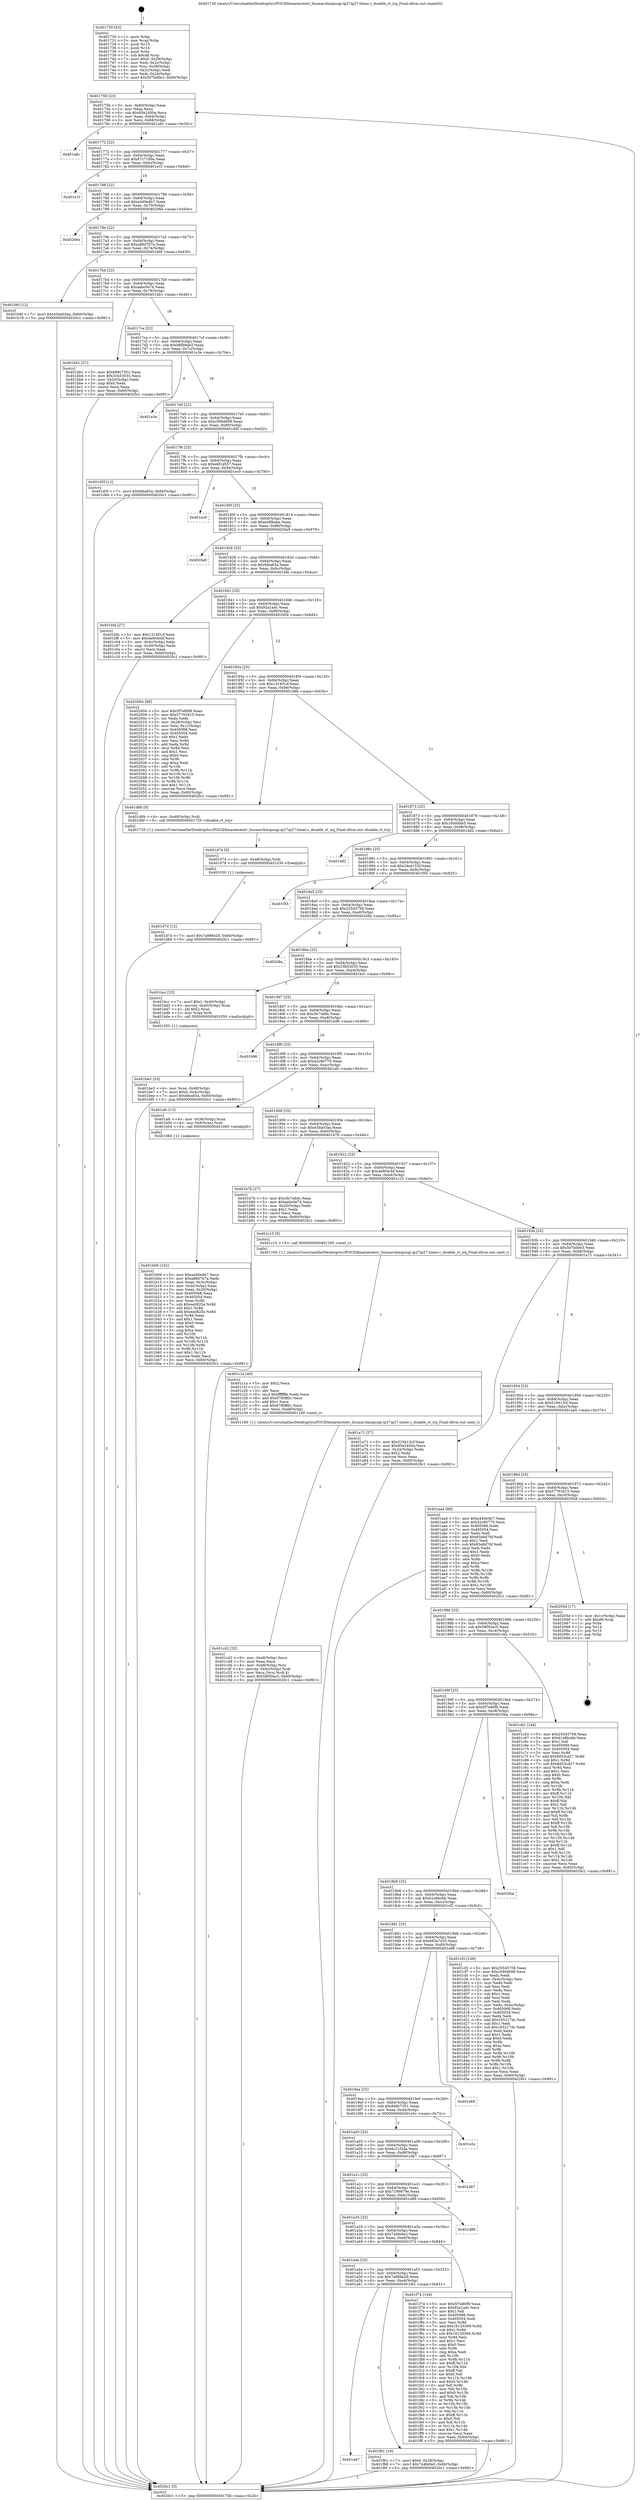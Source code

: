 digraph "0x401730" {
  label = "0x401730 (/mnt/c/Users/mathe/Desktop/tcc/POCII/binaries/extr_linuxarchmipssgi-ip27ip27-timer.c_disable_rt_irq_Final-ollvm.out::main(0))"
  labelloc = "t"
  node[shape=record]

  Entry [label="",width=0.3,height=0.3,shape=circle,fillcolor=black,style=filled]
  "0x40175b" [label="{
     0x40175b [23]\l
     | [instrs]\l
     &nbsp;&nbsp;0x40175b \<+3\>: mov -0x60(%rbp),%eax\l
     &nbsp;&nbsp;0x40175e \<+2\>: mov %eax,%ecx\l
     &nbsp;&nbsp;0x401760 \<+6\>: sub $0x85e2450a,%ecx\l
     &nbsp;&nbsp;0x401766 \<+3\>: mov %eax,-0x64(%rbp)\l
     &nbsp;&nbsp;0x401769 \<+3\>: mov %ecx,-0x68(%rbp)\l
     &nbsp;&nbsp;0x40176c \<+6\>: je 0000000000401a8c \<main+0x35c\>\l
  }"]
  "0x401a8c" [label="{
     0x401a8c\l
  }", style=dashed]
  "0x401772" [label="{
     0x401772 [22]\l
     | [instrs]\l
     &nbsp;&nbsp;0x401772 \<+5\>: jmp 0000000000401777 \<main+0x47\>\l
     &nbsp;&nbsp;0x401777 \<+3\>: mov -0x64(%rbp),%eax\l
     &nbsp;&nbsp;0x40177a \<+5\>: sub $0x87c7180a,%eax\l
     &nbsp;&nbsp;0x40177f \<+3\>: mov %eax,-0x6c(%rbp)\l
     &nbsp;&nbsp;0x401782 \<+6\>: je 0000000000401e1f \<main+0x6ef\>\l
  }"]
  Exit [label="",width=0.3,height=0.3,shape=circle,fillcolor=black,style=filled,peripheries=2]
  "0x401e1f" [label="{
     0x401e1f\l
  }", style=dashed]
  "0x401788" [label="{
     0x401788 [22]\l
     | [instrs]\l
     &nbsp;&nbsp;0x401788 \<+5\>: jmp 000000000040178d \<main+0x5d\>\l
     &nbsp;&nbsp;0x40178d \<+3\>: mov -0x64(%rbp),%eax\l
     &nbsp;&nbsp;0x401790 \<+5\>: sub $0xa440e4b7,%eax\l
     &nbsp;&nbsp;0x401795 \<+3\>: mov %eax,-0x70(%rbp)\l
     &nbsp;&nbsp;0x401798 \<+6\>: je 000000000040206e \<main+0x93e\>\l
  }"]
  "0x401a67" [label="{
     0x401a67\l
  }", style=dashed]
  "0x40206e" [label="{
     0x40206e\l
  }", style=dashed]
  "0x40179e" [label="{
     0x40179e [22]\l
     | [instrs]\l
     &nbsp;&nbsp;0x40179e \<+5\>: jmp 00000000004017a3 \<main+0x73\>\l
     &nbsp;&nbsp;0x4017a3 \<+3\>: mov -0x64(%rbp),%eax\l
     &nbsp;&nbsp;0x4017a6 \<+5\>: sub $0xa88d7b7a,%eax\l
     &nbsp;&nbsp;0x4017ab \<+3\>: mov %eax,-0x74(%rbp)\l
     &nbsp;&nbsp;0x4017ae \<+6\>: je 0000000000401b6f \<main+0x43f\>\l
  }"]
  "0x401f61" [label="{
     0x401f61 [19]\l
     | [instrs]\l
     &nbsp;&nbsp;0x401f61 \<+7\>: movl $0x0,-0x28(%rbp)\l
     &nbsp;&nbsp;0x401f68 \<+7\>: movl $0x744fe9a3,-0x60(%rbp)\l
     &nbsp;&nbsp;0x401f6f \<+5\>: jmp 00000000004020c1 \<main+0x991\>\l
  }"]
  "0x401b6f" [label="{
     0x401b6f [12]\l
     | [instrs]\l
     &nbsp;&nbsp;0x401b6f \<+7\>: movl $0x43da03aa,-0x60(%rbp)\l
     &nbsp;&nbsp;0x401b76 \<+5\>: jmp 00000000004020c1 \<main+0x991\>\l
  }"]
  "0x4017b4" [label="{
     0x4017b4 [22]\l
     | [instrs]\l
     &nbsp;&nbsp;0x4017b4 \<+5\>: jmp 00000000004017b9 \<main+0x89\>\l
     &nbsp;&nbsp;0x4017b9 \<+3\>: mov -0x64(%rbp),%eax\l
     &nbsp;&nbsp;0x4017bc \<+5\>: sub $0xaebc0e74,%eax\l
     &nbsp;&nbsp;0x4017c1 \<+3\>: mov %eax,-0x78(%rbp)\l
     &nbsp;&nbsp;0x4017c4 \<+6\>: je 0000000000401bb1 \<main+0x481\>\l
  }"]
  "0x401a4e" [label="{
     0x401a4e [25]\l
     | [instrs]\l
     &nbsp;&nbsp;0x401a4e \<+5\>: jmp 0000000000401a53 \<main+0x323\>\l
     &nbsp;&nbsp;0x401a53 \<+3\>: mov -0x64(%rbp),%eax\l
     &nbsp;&nbsp;0x401a56 \<+5\>: sub $0x7a988e28,%eax\l
     &nbsp;&nbsp;0x401a5b \<+6\>: mov %eax,-0xe4(%rbp)\l
     &nbsp;&nbsp;0x401a61 \<+6\>: je 0000000000401f61 \<main+0x831\>\l
  }"]
  "0x401bb1" [label="{
     0x401bb1 [27]\l
     | [instrs]\l
     &nbsp;&nbsp;0x401bb1 \<+5\>: mov $0x668c7351,%eax\l
     &nbsp;&nbsp;0x401bb6 \<+5\>: mov $0x33b53035,%ecx\l
     &nbsp;&nbsp;0x401bbb \<+3\>: mov -0x20(%rbp),%edx\l
     &nbsp;&nbsp;0x401bbe \<+3\>: cmp $0x0,%edx\l
     &nbsp;&nbsp;0x401bc1 \<+3\>: cmove %ecx,%eax\l
     &nbsp;&nbsp;0x401bc4 \<+3\>: mov %eax,-0x60(%rbp)\l
     &nbsp;&nbsp;0x401bc7 \<+5\>: jmp 00000000004020c1 \<main+0x991\>\l
  }"]
  "0x4017ca" [label="{
     0x4017ca [22]\l
     | [instrs]\l
     &nbsp;&nbsp;0x4017ca \<+5\>: jmp 00000000004017cf \<main+0x9f\>\l
     &nbsp;&nbsp;0x4017cf \<+3\>: mov -0x64(%rbp),%eax\l
     &nbsp;&nbsp;0x4017d2 \<+5\>: sub $0xb6fb8de3,%eax\l
     &nbsp;&nbsp;0x4017d7 \<+3\>: mov %eax,-0x7c(%rbp)\l
     &nbsp;&nbsp;0x4017da \<+6\>: je 0000000000401e3e \<main+0x70e\>\l
  }"]
  "0x401f74" [label="{
     0x401f74 [144]\l
     | [instrs]\l
     &nbsp;&nbsp;0x401f74 \<+5\>: mov $0x5f7e80f9,%eax\l
     &nbsp;&nbsp;0x401f79 \<+5\>: mov $0x92a1a4c,%ecx\l
     &nbsp;&nbsp;0x401f7e \<+2\>: mov $0x1,%dl\l
     &nbsp;&nbsp;0x401f80 \<+7\>: mov 0x405068,%esi\l
     &nbsp;&nbsp;0x401f87 \<+7\>: mov 0x405054,%edi\l
     &nbsp;&nbsp;0x401f8e \<+3\>: mov %esi,%r8d\l
     &nbsp;&nbsp;0x401f91 \<+7\>: add $0x16120369,%r8d\l
     &nbsp;&nbsp;0x401f98 \<+4\>: sub $0x1,%r8d\l
     &nbsp;&nbsp;0x401f9c \<+7\>: sub $0x16120369,%r8d\l
     &nbsp;&nbsp;0x401fa3 \<+4\>: imul %r8d,%esi\l
     &nbsp;&nbsp;0x401fa7 \<+3\>: and $0x1,%esi\l
     &nbsp;&nbsp;0x401faa \<+3\>: cmp $0x0,%esi\l
     &nbsp;&nbsp;0x401fad \<+4\>: sete %r9b\l
     &nbsp;&nbsp;0x401fb1 \<+3\>: cmp $0xa,%edi\l
     &nbsp;&nbsp;0x401fb4 \<+4\>: setl %r10b\l
     &nbsp;&nbsp;0x401fb8 \<+3\>: mov %r9b,%r11b\l
     &nbsp;&nbsp;0x401fbb \<+4\>: xor $0xff,%r11b\l
     &nbsp;&nbsp;0x401fbf \<+3\>: mov %r10b,%bl\l
     &nbsp;&nbsp;0x401fc2 \<+3\>: xor $0xff,%bl\l
     &nbsp;&nbsp;0x401fc5 \<+3\>: xor $0x0,%dl\l
     &nbsp;&nbsp;0x401fc8 \<+3\>: mov %r11b,%r14b\l
     &nbsp;&nbsp;0x401fcb \<+4\>: and $0x0,%r14b\l
     &nbsp;&nbsp;0x401fcf \<+3\>: and %dl,%r9b\l
     &nbsp;&nbsp;0x401fd2 \<+3\>: mov %bl,%r15b\l
     &nbsp;&nbsp;0x401fd5 \<+4\>: and $0x0,%r15b\l
     &nbsp;&nbsp;0x401fd9 \<+3\>: and %dl,%r10b\l
     &nbsp;&nbsp;0x401fdc \<+3\>: or %r9b,%r14b\l
     &nbsp;&nbsp;0x401fdf \<+3\>: or %r10b,%r15b\l
     &nbsp;&nbsp;0x401fe2 \<+3\>: xor %r15b,%r14b\l
     &nbsp;&nbsp;0x401fe5 \<+3\>: or %bl,%r11b\l
     &nbsp;&nbsp;0x401fe8 \<+4\>: xor $0xff,%r11b\l
     &nbsp;&nbsp;0x401fec \<+3\>: or $0x0,%dl\l
     &nbsp;&nbsp;0x401fef \<+3\>: and %dl,%r11b\l
     &nbsp;&nbsp;0x401ff2 \<+3\>: or %r11b,%r14b\l
     &nbsp;&nbsp;0x401ff5 \<+4\>: test $0x1,%r14b\l
     &nbsp;&nbsp;0x401ff9 \<+3\>: cmovne %ecx,%eax\l
     &nbsp;&nbsp;0x401ffc \<+3\>: mov %eax,-0x60(%rbp)\l
     &nbsp;&nbsp;0x401fff \<+5\>: jmp 00000000004020c1 \<main+0x991\>\l
  }"]
  "0x401e3e" [label="{
     0x401e3e\l
  }", style=dashed]
  "0x4017e0" [label="{
     0x4017e0 [22]\l
     | [instrs]\l
     &nbsp;&nbsp;0x4017e0 \<+5\>: jmp 00000000004017e5 \<main+0xb5\>\l
     &nbsp;&nbsp;0x4017e5 \<+3\>: mov -0x64(%rbp),%eax\l
     &nbsp;&nbsp;0x4017e8 \<+5\>: sub $0xc590d698,%eax\l
     &nbsp;&nbsp;0x4017ed \<+3\>: mov %eax,-0x80(%rbp)\l
     &nbsp;&nbsp;0x4017f0 \<+6\>: je 0000000000401d5f \<main+0x62f\>\l
  }"]
  "0x401a35" [label="{
     0x401a35 [25]\l
     | [instrs]\l
     &nbsp;&nbsp;0x401a35 \<+5\>: jmp 0000000000401a3a \<main+0x30a\>\l
     &nbsp;&nbsp;0x401a3a \<+3\>: mov -0x64(%rbp),%eax\l
     &nbsp;&nbsp;0x401a3d \<+5\>: sub $0x744fe9a3,%eax\l
     &nbsp;&nbsp;0x401a42 \<+6\>: mov %eax,-0xe0(%rbp)\l
     &nbsp;&nbsp;0x401a48 \<+6\>: je 0000000000401f74 \<main+0x844\>\l
  }"]
  "0x401d5f" [label="{
     0x401d5f [12]\l
     | [instrs]\l
     &nbsp;&nbsp;0x401d5f \<+7\>: movl $0x6fea65a,-0x60(%rbp)\l
     &nbsp;&nbsp;0x401d66 \<+5\>: jmp 00000000004020c1 \<main+0x991\>\l
  }"]
  "0x4017f6" [label="{
     0x4017f6 [25]\l
     | [instrs]\l
     &nbsp;&nbsp;0x4017f6 \<+5\>: jmp 00000000004017fb \<main+0xcb\>\l
     &nbsp;&nbsp;0x4017fb \<+3\>: mov -0x64(%rbp),%eax\l
     &nbsp;&nbsp;0x4017fe \<+5\>: sub $0xe6f1d557,%eax\l
     &nbsp;&nbsp;0x401803 \<+6\>: mov %eax,-0x84(%rbp)\l
     &nbsp;&nbsp;0x401809 \<+6\>: je 0000000000401ec0 \<main+0x790\>\l
  }"]
  "0x401d89" [label="{
     0x401d89\l
  }", style=dashed]
  "0x401ec0" [label="{
     0x401ec0\l
  }", style=dashed]
  "0x40180f" [label="{
     0x40180f [25]\l
     | [instrs]\l
     &nbsp;&nbsp;0x40180f \<+5\>: jmp 0000000000401814 \<main+0xe4\>\l
     &nbsp;&nbsp;0x401814 \<+3\>: mov -0x64(%rbp),%eax\l
     &nbsp;&nbsp;0x401817 \<+5\>: sub $0xec8fbebe,%eax\l
     &nbsp;&nbsp;0x40181c \<+6\>: mov %eax,-0x88(%rbp)\l
     &nbsp;&nbsp;0x401822 \<+6\>: je 00000000004020a9 \<main+0x979\>\l
  }"]
  "0x401a1c" [label="{
     0x401a1c [25]\l
     | [instrs]\l
     &nbsp;&nbsp;0x401a1c \<+5\>: jmp 0000000000401a21 \<main+0x2f1\>\l
     &nbsp;&nbsp;0x401a21 \<+3\>: mov -0x64(%rbp),%eax\l
     &nbsp;&nbsp;0x401a24 \<+5\>: sub $0x7199879e,%eax\l
     &nbsp;&nbsp;0x401a29 \<+6\>: mov %eax,-0xdc(%rbp)\l
     &nbsp;&nbsp;0x401a2f \<+6\>: je 0000000000401d89 \<main+0x659\>\l
  }"]
  "0x4020a9" [label="{
     0x4020a9\l
  }", style=dashed]
  "0x401828" [label="{
     0x401828 [25]\l
     | [instrs]\l
     &nbsp;&nbsp;0x401828 \<+5\>: jmp 000000000040182d \<main+0xfd\>\l
     &nbsp;&nbsp;0x40182d \<+3\>: mov -0x64(%rbp),%eax\l
     &nbsp;&nbsp;0x401830 \<+5\>: sub $0x6fea65a,%eax\l
     &nbsp;&nbsp;0x401835 \<+6\>: mov %eax,-0x8c(%rbp)\l
     &nbsp;&nbsp;0x40183b \<+6\>: je 0000000000401bfa \<main+0x4ca\>\l
  }"]
  "0x401db7" [label="{
     0x401db7\l
  }", style=dashed]
  "0x401bfa" [label="{
     0x401bfa [27]\l
     | [instrs]\l
     &nbsp;&nbsp;0x401bfa \<+5\>: mov $0x1314f1cf,%eax\l
     &nbsp;&nbsp;0x401bff \<+5\>: mov $0x4e904cbf,%ecx\l
     &nbsp;&nbsp;0x401c04 \<+3\>: mov -0x4c(%rbp),%edx\l
     &nbsp;&nbsp;0x401c07 \<+3\>: cmp -0x40(%rbp),%edx\l
     &nbsp;&nbsp;0x401c0a \<+3\>: cmovl %ecx,%eax\l
     &nbsp;&nbsp;0x401c0d \<+3\>: mov %eax,-0x60(%rbp)\l
     &nbsp;&nbsp;0x401c10 \<+5\>: jmp 00000000004020c1 \<main+0x991\>\l
  }"]
  "0x401841" [label="{
     0x401841 [25]\l
     | [instrs]\l
     &nbsp;&nbsp;0x401841 \<+5\>: jmp 0000000000401846 \<main+0x116\>\l
     &nbsp;&nbsp;0x401846 \<+3\>: mov -0x64(%rbp),%eax\l
     &nbsp;&nbsp;0x401849 \<+5\>: sub $0x92a1a4c,%eax\l
     &nbsp;&nbsp;0x40184e \<+6\>: mov %eax,-0x90(%rbp)\l
     &nbsp;&nbsp;0x401854 \<+6\>: je 0000000000402004 \<main+0x8d4\>\l
  }"]
  "0x401a03" [label="{
     0x401a03 [25]\l
     | [instrs]\l
     &nbsp;&nbsp;0x401a03 \<+5\>: jmp 0000000000401a08 \<main+0x2d8\>\l
     &nbsp;&nbsp;0x401a08 \<+3\>: mov -0x64(%rbp),%eax\l
     &nbsp;&nbsp;0x401a0b \<+5\>: sub $0x6c21f2da,%eax\l
     &nbsp;&nbsp;0x401a10 \<+6\>: mov %eax,-0xd8(%rbp)\l
     &nbsp;&nbsp;0x401a16 \<+6\>: je 0000000000401db7 \<main+0x687\>\l
  }"]
  "0x402004" [label="{
     0x402004 [89]\l
     | [instrs]\l
     &nbsp;&nbsp;0x402004 \<+5\>: mov $0x5f7e80f9,%eax\l
     &nbsp;&nbsp;0x402009 \<+5\>: mov $0x57763415,%ecx\l
     &nbsp;&nbsp;0x40200e \<+2\>: xor %edx,%edx\l
     &nbsp;&nbsp;0x402010 \<+3\>: mov -0x28(%rbp),%esi\l
     &nbsp;&nbsp;0x402013 \<+3\>: mov %esi,-0x1c(%rbp)\l
     &nbsp;&nbsp;0x402016 \<+7\>: mov 0x405068,%esi\l
     &nbsp;&nbsp;0x40201d \<+7\>: mov 0x405054,%edi\l
     &nbsp;&nbsp;0x402024 \<+3\>: sub $0x1,%edx\l
     &nbsp;&nbsp;0x402027 \<+3\>: mov %esi,%r8d\l
     &nbsp;&nbsp;0x40202a \<+3\>: add %edx,%r8d\l
     &nbsp;&nbsp;0x40202d \<+4\>: imul %r8d,%esi\l
     &nbsp;&nbsp;0x402031 \<+3\>: and $0x1,%esi\l
     &nbsp;&nbsp;0x402034 \<+3\>: cmp $0x0,%esi\l
     &nbsp;&nbsp;0x402037 \<+4\>: sete %r9b\l
     &nbsp;&nbsp;0x40203b \<+3\>: cmp $0xa,%edi\l
     &nbsp;&nbsp;0x40203e \<+4\>: setl %r10b\l
     &nbsp;&nbsp;0x402042 \<+3\>: mov %r9b,%r11b\l
     &nbsp;&nbsp;0x402045 \<+3\>: and %r10b,%r11b\l
     &nbsp;&nbsp;0x402048 \<+3\>: xor %r10b,%r9b\l
     &nbsp;&nbsp;0x40204b \<+3\>: or %r9b,%r11b\l
     &nbsp;&nbsp;0x40204e \<+4\>: test $0x1,%r11b\l
     &nbsp;&nbsp;0x402052 \<+3\>: cmovne %ecx,%eax\l
     &nbsp;&nbsp;0x402055 \<+3\>: mov %eax,-0x60(%rbp)\l
     &nbsp;&nbsp;0x402058 \<+5\>: jmp 00000000004020c1 \<main+0x991\>\l
  }"]
  "0x40185a" [label="{
     0x40185a [25]\l
     | [instrs]\l
     &nbsp;&nbsp;0x40185a \<+5\>: jmp 000000000040185f \<main+0x12f\>\l
     &nbsp;&nbsp;0x40185f \<+3\>: mov -0x64(%rbp),%eax\l
     &nbsp;&nbsp;0x401862 \<+5\>: sub $0x1314f1cf,%eax\l
     &nbsp;&nbsp;0x401867 \<+6\>: mov %eax,-0x94(%rbp)\l
     &nbsp;&nbsp;0x40186d \<+6\>: je 0000000000401d6b \<main+0x63b\>\l
  }"]
  "0x401e5c" [label="{
     0x401e5c\l
  }", style=dashed]
  "0x401d6b" [label="{
     0x401d6b [9]\l
     | [instrs]\l
     &nbsp;&nbsp;0x401d6b \<+4\>: mov -0x48(%rbp),%rdi\l
     &nbsp;&nbsp;0x401d6f \<+5\>: call 0000000000401720 \<disable_rt_irq\>\l
     | [calls]\l
     &nbsp;&nbsp;0x401720 \{1\} (/mnt/c/Users/mathe/Desktop/tcc/POCII/binaries/extr_linuxarchmipssgi-ip27ip27-timer.c_disable_rt_irq_Final-ollvm.out::disable_rt_irq)\l
  }"]
  "0x401873" [label="{
     0x401873 [25]\l
     | [instrs]\l
     &nbsp;&nbsp;0x401873 \<+5\>: jmp 0000000000401878 \<main+0x148\>\l
     &nbsp;&nbsp;0x401878 \<+3\>: mov -0x64(%rbp),%eax\l
     &nbsp;&nbsp;0x40187b \<+5\>: sub $0x16d40bb5,%eax\l
     &nbsp;&nbsp;0x401880 \<+6\>: mov %eax,-0x98(%rbp)\l
     &nbsp;&nbsp;0x401886 \<+6\>: je 0000000000401dd2 \<main+0x6a2\>\l
  }"]
  "0x4019ea" [label="{
     0x4019ea [25]\l
     | [instrs]\l
     &nbsp;&nbsp;0x4019ea \<+5\>: jmp 00000000004019ef \<main+0x2bf\>\l
     &nbsp;&nbsp;0x4019ef \<+3\>: mov -0x64(%rbp),%eax\l
     &nbsp;&nbsp;0x4019f2 \<+5\>: sub $0x668c7351,%eax\l
     &nbsp;&nbsp;0x4019f7 \<+6\>: mov %eax,-0xd4(%rbp)\l
     &nbsp;&nbsp;0x4019fd \<+6\>: je 0000000000401e5c \<main+0x72c\>\l
  }"]
  "0x401dd2" [label="{
     0x401dd2\l
  }", style=dashed]
  "0x40188c" [label="{
     0x40188c [25]\l
     | [instrs]\l
     &nbsp;&nbsp;0x40188c \<+5\>: jmp 0000000000401891 \<main+0x161\>\l
     &nbsp;&nbsp;0x401891 \<+3\>: mov -0x64(%rbp),%eax\l
     &nbsp;&nbsp;0x401894 \<+5\>: sub $0x24ee153f,%eax\l
     &nbsp;&nbsp;0x401899 \<+6\>: mov %eax,-0x9c(%rbp)\l
     &nbsp;&nbsp;0x40189f \<+6\>: je 0000000000401f55 \<main+0x825\>\l
  }"]
  "0x401e68" [label="{
     0x401e68\l
  }", style=dashed]
  "0x401f55" [label="{
     0x401f55\l
  }", style=dashed]
  "0x4018a5" [label="{
     0x4018a5 [25]\l
     | [instrs]\l
     &nbsp;&nbsp;0x4018a5 \<+5\>: jmp 00000000004018aa \<main+0x17a\>\l
     &nbsp;&nbsp;0x4018aa \<+3\>: mov -0x64(%rbp),%eax\l
     &nbsp;&nbsp;0x4018ad \<+5\>: sub $0x25545758,%eax\l
     &nbsp;&nbsp;0x4018b2 \<+6\>: mov %eax,-0xa0(%rbp)\l
     &nbsp;&nbsp;0x4018b8 \<+6\>: je 000000000040208a \<main+0x95a\>\l
  }"]
  "0x401d7d" [label="{
     0x401d7d [12]\l
     | [instrs]\l
     &nbsp;&nbsp;0x401d7d \<+7\>: movl $0x7a988e28,-0x60(%rbp)\l
     &nbsp;&nbsp;0x401d84 \<+5\>: jmp 00000000004020c1 \<main+0x991\>\l
  }"]
  "0x40208a" [label="{
     0x40208a\l
  }", style=dashed]
  "0x4018be" [label="{
     0x4018be [25]\l
     | [instrs]\l
     &nbsp;&nbsp;0x4018be \<+5\>: jmp 00000000004018c3 \<main+0x193\>\l
     &nbsp;&nbsp;0x4018c3 \<+3\>: mov -0x64(%rbp),%eax\l
     &nbsp;&nbsp;0x4018c6 \<+5\>: sub $0x33b53035,%eax\l
     &nbsp;&nbsp;0x4018cb \<+6\>: mov %eax,-0xa4(%rbp)\l
     &nbsp;&nbsp;0x4018d1 \<+6\>: je 0000000000401bcc \<main+0x49c\>\l
  }"]
  "0x401d74" [label="{
     0x401d74 [9]\l
     | [instrs]\l
     &nbsp;&nbsp;0x401d74 \<+4\>: mov -0x48(%rbp),%rdi\l
     &nbsp;&nbsp;0x401d78 \<+5\>: call 0000000000401030 \<free@plt\>\l
     | [calls]\l
     &nbsp;&nbsp;0x401030 \{1\} (unknown)\l
  }"]
  "0x401bcc" [label="{
     0x401bcc [23]\l
     | [instrs]\l
     &nbsp;&nbsp;0x401bcc \<+7\>: movl $0x1,-0x40(%rbp)\l
     &nbsp;&nbsp;0x401bd3 \<+4\>: movslq -0x40(%rbp),%rax\l
     &nbsp;&nbsp;0x401bd7 \<+4\>: shl $0x2,%rax\l
     &nbsp;&nbsp;0x401bdb \<+3\>: mov %rax,%rdi\l
     &nbsp;&nbsp;0x401bde \<+5\>: call 0000000000401050 \<malloc@plt\>\l
     | [calls]\l
     &nbsp;&nbsp;0x401050 \{1\} (unknown)\l
  }"]
  "0x4018d7" [label="{
     0x4018d7 [25]\l
     | [instrs]\l
     &nbsp;&nbsp;0x4018d7 \<+5\>: jmp 00000000004018dc \<main+0x1ac\>\l
     &nbsp;&nbsp;0x4018dc \<+3\>: mov -0x64(%rbp),%eax\l
     &nbsp;&nbsp;0x4018df \<+5\>: sub $0x3fc7a8dc,%eax\l
     &nbsp;&nbsp;0x4018e4 \<+6\>: mov %eax,-0xa8(%rbp)\l
     &nbsp;&nbsp;0x4018ea \<+6\>: je 0000000000401b96 \<main+0x466\>\l
  }"]
  "0x4019d1" [label="{
     0x4019d1 [25]\l
     | [instrs]\l
     &nbsp;&nbsp;0x4019d1 \<+5\>: jmp 00000000004019d6 \<main+0x2a6\>\l
     &nbsp;&nbsp;0x4019d6 \<+3\>: mov -0x64(%rbp),%eax\l
     &nbsp;&nbsp;0x4019d9 \<+5\>: sub $0x665a7e35,%eax\l
     &nbsp;&nbsp;0x4019de \<+6\>: mov %eax,-0xd0(%rbp)\l
     &nbsp;&nbsp;0x4019e4 \<+6\>: je 0000000000401e68 \<main+0x738\>\l
  }"]
  "0x401b96" [label="{
     0x401b96\l
  }", style=dashed]
  "0x4018f0" [label="{
     0x4018f0 [25]\l
     | [instrs]\l
     &nbsp;&nbsp;0x4018f0 \<+5\>: jmp 00000000004018f5 \<main+0x1c5\>\l
     &nbsp;&nbsp;0x4018f5 \<+3\>: mov -0x64(%rbp),%eax\l
     &nbsp;&nbsp;0x4018f8 \<+5\>: sub $0x42c80770,%eax\l
     &nbsp;&nbsp;0x4018fd \<+6\>: mov %eax,-0xac(%rbp)\l
     &nbsp;&nbsp;0x401903 \<+6\>: je 0000000000401afc \<main+0x3cc\>\l
  }"]
  "0x401cf2" [label="{
     0x401cf2 [109]\l
     | [instrs]\l
     &nbsp;&nbsp;0x401cf2 \<+5\>: mov $0x25545758,%eax\l
     &nbsp;&nbsp;0x401cf7 \<+5\>: mov $0xc590d698,%ecx\l
     &nbsp;&nbsp;0x401cfc \<+2\>: xor %edx,%edx\l
     &nbsp;&nbsp;0x401cfe \<+3\>: mov -0x4c(%rbp),%esi\l
     &nbsp;&nbsp;0x401d01 \<+2\>: mov %edx,%edi\l
     &nbsp;&nbsp;0x401d03 \<+2\>: sub %esi,%edi\l
     &nbsp;&nbsp;0x401d05 \<+2\>: mov %edx,%esi\l
     &nbsp;&nbsp;0x401d07 \<+3\>: sub $0x1,%esi\l
     &nbsp;&nbsp;0x401d0a \<+2\>: add %esi,%edi\l
     &nbsp;&nbsp;0x401d0c \<+2\>: sub %edi,%edx\l
     &nbsp;&nbsp;0x401d0e \<+3\>: mov %edx,-0x4c(%rbp)\l
     &nbsp;&nbsp;0x401d11 \<+7\>: mov 0x405068,%edx\l
     &nbsp;&nbsp;0x401d18 \<+7\>: mov 0x405054,%esi\l
     &nbsp;&nbsp;0x401d1f \<+2\>: mov %edx,%edi\l
     &nbsp;&nbsp;0x401d21 \<+6\>: add $0x165217dc,%edi\l
     &nbsp;&nbsp;0x401d27 \<+3\>: sub $0x1,%edi\l
     &nbsp;&nbsp;0x401d2a \<+6\>: sub $0x165217dc,%edi\l
     &nbsp;&nbsp;0x401d30 \<+3\>: imul %edi,%edx\l
     &nbsp;&nbsp;0x401d33 \<+3\>: and $0x1,%edx\l
     &nbsp;&nbsp;0x401d36 \<+3\>: cmp $0x0,%edx\l
     &nbsp;&nbsp;0x401d39 \<+4\>: sete %r8b\l
     &nbsp;&nbsp;0x401d3d \<+3\>: cmp $0xa,%esi\l
     &nbsp;&nbsp;0x401d40 \<+4\>: setl %r9b\l
     &nbsp;&nbsp;0x401d44 \<+3\>: mov %r8b,%r10b\l
     &nbsp;&nbsp;0x401d47 \<+3\>: and %r9b,%r10b\l
     &nbsp;&nbsp;0x401d4a \<+3\>: xor %r9b,%r8b\l
     &nbsp;&nbsp;0x401d4d \<+3\>: or %r8b,%r10b\l
     &nbsp;&nbsp;0x401d50 \<+4\>: test $0x1,%r10b\l
     &nbsp;&nbsp;0x401d54 \<+3\>: cmovne %ecx,%eax\l
     &nbsp;&nbsp;0x401d57 \<+3\>: mov %eax,-0x60(%rbp)\l
     &nbsp;&nbsp;0x401d5a \<+5\>: jmp 00000000004020c1 \<main+0x991\>\l
  }"]
  "0x401afc" [label="{
     0x401afc [13]\l
     | [instrs]\l
     &nbsp;&nbsp;0x401afc \<+4\>: mov -0x38(%rbp),%rax\l
     &nbsp;&nbsp;0x401b00 \<+4\>: mov 0x8(%rax),%rdi\l
     &nbsp;&nbsp;0x401b04 \<+5\>: call 0000000000401060 \<atoi@plt\>\l
     | [calls]\l
     &nbsp;&nbsp;0x401060 \{1\} (unknown)\l
  }"]
  "0x401909" [label="{
     0x401909 [25]\l
     | [instrs]\l
     &nbsp;&nbsp;0x401909 \<+5\>: jmp 000000000040190e \<main+0x1de\>\l
     &nbsp;&nbsp;0x40190e \<+3\>: mov -0x64(%rbp),%eax\l
     &nbsp;&nbsp;0x401911 \<+5\>: sub $0x43da03aa,%eax\l
     &nbsp;&nbsp;0x401916 \<+6\>: mov %eax,-0xb0(%rbp)\l
     &nbsp;&nbsp;0x40191c \<+6\>: je 0000000000401b7b \<main+0x44b\>\l
  }"]
  "0x4019b8" [label="{
     0x4019b8 [25]\l
     | [instrs]\l
     &nbsp;&nbsp;0x4019b8 \<+5\>: jmp 00000000004019bd \<main+0x28d\>\l
     &nbsp;&nbsp;0x4019bd \<+3\>: mov -0x64(%rbp),%eax\l
     &nbsp;&nbsp;0x4019c0 \<+5\>: sub $0x61e8bcbb,%eax\l
     &nbsp;&nbsp;0x4019c5 \<+6\>: mov %eax,-0xcc(%rbp)\l
     &nbsp;&nbsp;0x4019cb \<+6\>: je 0000000000401cf2 \<main+0x5c2\>\l
  }"]
  "0x401b7b" [label="{
     0x401b7b [27]\l
     | [instrs]\l
     &nbsp;&nbsp;0x401b7b \<+5\>: mov $0x3fc7a8dc,%eax\l
     &nbsp;&nbsp;0x401b80 \<+5\>: mov $0xaebc0e74,%ecx\l
     &nbsp;&nbsp;0x401b85 \<+3\>: mov -0x20(%rbp),%edx\l
     &nbsp;&nbsp;0x401b88 \<+3\>: cmp $0x1,%edx\l
     &nbsp;&nbsp;0x401b8b \<+3\>: cmovl %ecx,%eax\l
     &nbsp;&nbsp;0x401b8e \<+3\>: mov %eax,-0x60(%rbp)\l
     &nbsp;&nbsp;0x401b91 \<+5\>: jmp 00000000004020c1 \<main+0x991\>\l
  }"]
  "0x401922" [label="{
     0x401922 [25]\l
     | [instrs]\l
     &nbsp;&nbsp;0x401922 \<+5\>: jmp 0000000000401927 \<main+0x1f7\>\l
     &nbsp;&nbsp;0x401927 \<+3\>: mov -0x64(%rbp),%eax\l
     &nbsp;&nbsp;0x40192a \<+5\>: sub $0x4e904cbf,%eax\l
     &nbsp;&nbsp;0x40192f \<+6\>: mov %eax,-0xb4(%rbp)\l
     &nbsp;&nbsp;0x401935 \<+6\>: je 0000000000401c15 \<main+0x4e5\>\l
  }"]
  "0x4020ba" [label="{
     0x4020ba\l
  }", style=dashed]
  "0x401c15" [label="{
     0x401c15 [5]\l
     | [instrs]\l
     &nbsp;&nbsp;0x401c15 \<+5\>: call 0000000000401160 \<next_i\>\l
     | [calls]\l
     &nbsp;&nbsp;0x401160 \{1\} (/mnt/c/Users/mathe/Desktop/tcc/POCII/binaries/extr_linuxarchmipssgi-ip27ip27-timer.c_disable_rt_irq_Final-ollvm.out::next_i)\l
  }"]
  "0x40193b" [label="{
     0x40193b [25]\l
     | [instrs]\l
     &nbsp;&nbsp;0x40193b \<+5\>: jmp 0000000000401940 \<main+0x210\>\l
     &nbsp;&nbsp;0x401940 \<+3\>: mov -0x64(%rbp),%eax\l
     &nbsp;&nbsp;0x401943 \<+5\>: sub $0x507bd0e3,%eax\l
     &nbsp;&nbsp;0x401948 \<+6\>: mov %eax,-0xb8(%rbp)\l
     &nbsp;&nbsp;0x40194e \<+6\>: je 0000000000401a71 \<main+0x341\>\l
  }"]
  "0x40199f" [label="{
     0x40199f [25]\l
     | [instrs]\l
     &nbsp;&nbsp;0x40199f \<+5\>: jmp 00000000004019a4 \<main+0x274\>\l
     &nbsp;&nbsp;0x4019a4 \<+3\>: mov -0x64(%rbp),%eax\l
     &nbsp;&nbsp;0x4019a7 \<+5\>: sub $0x5f7e80f9,%eax\l
     &nbsp;&nbsp;0x4019ac \<+6\>: mov %eax,-0xc8(%rbp)\l
     &nbsp;&nbsp;0x4019b2 \<+6\>: je 00000000004020ba \<main+0x98a\>\l
  }"]
  "0x401a71" [label="{
     0x401a71 [27]\l
     | [instrs]\l
     &nbsp;&nbsp;0x401a71 \<+5\>: mov $0x519413cf,%eax\l
     &nbsp;&nbsp;0x401a76 \<+5\>: mov $0x85e2450a,%ecx\l
     &nbsp;&nbsp;0x401a7b \<+3\>: mov -0x24(%rbp),%edx\l
     &nbsp;&nbsp;0x401a7e \<+3\>: cmp $0x2,%edx\l
     &nbsp;&nbsp;0x401a81 \<+3\>: cmovne %ecx,%eax\l
     &nbsp;&nbsp;0x401a84 \<+3\>: mov %eax,-0x60(%rbp)\l
     &nbsp;&nbsp;0x401a87 \<+5\>: jmp 00000000004020c1 \<main+0x991\>\l
  }"]
  "0x401954" [label="{
     0x401954 [25]\l
     | [instrs]\l
     &nbsp;&nbsp;0x401954 \<+5\>: jmp 0000000000401959 \<main+0x229\>\l
     &nbsp;&nbsp;0x401959 \<+3\>: mov -0x64(%rbp),%eax\l
     &nbsp;&nbsp;0x40195c \<+5\>: sub $0x519413cf,%eax\l
     &nbsp;&nbsp;0x401961 \<+6\>: mov %eax,-0xbc(%rbp)\l
     &nbsp;&nbsp;0x401967 \<+6\>: je 0000000000401aa4 \<main+0x374\>\l
  }"]
  "0x4020c1" [label="{
     0x4020c1 [5]\l
     | [instrs]\l
     &nbsp;&nbsp;0x4020c1 \<+5\>: jmp 000000000040175b \<main+0x2b\>\l
  }"]
  "0x401730" [label="{
     0x401730 [43]\l
     | [instrs]\l
     &nbsp;&nbsp;0x401730 \<+1\>: push %rbp\l
     &nbsp;&nbsp;0x401731 \<+3\>: mov %rsp,%rbp\l
     &nbsp;&nbsp;0x401734 \<+2\>: push %r15\l
     &nbsp;&nbsp;0x401736 \<+2\>: push %r14\l
     &nbsp;&nbsp;0x401738 \<+1\>: push %rbx\l
     &nbsp;&nbsp;0x401739 \<+7\>: sub $0xd8,%rsp\l
     &nbsp;&nbsp;0x401740 \<+7\>: movl $0x0,-0x28(%rbp)\l
     &nbsp;&nbsp;0x401747 \<+3\>: mov %edi,-0x2c(%rbp)\l
     &nbsp;&nbsp;0x40174a \<+4\>: mov %rsi,-0x38(%rbp)\l
     &nbsp;&nbsp;0x40174e \<+3\>: mov -0x2c(%rbp),%edi\l
     &nbsp;&nbsp;0x401751 \<+3\>: mov %edi,-0x24(%rbp)\l
     &nbsp;&nbsp;0x401754 \<+7\>: movl $0x507bd0e3,-0x60(%rbp)\l
  }"]
  "0x401c62" [label="{
     0x401c62 [144]\l
     | [instrs]\l
     &nbsp;&nbsp;0x401c62 \<+5\>: mov $0x25545758,%eax\l
     &nbsp;&nbsp;0x401c67 \<+5\>: mov $0x61e8bcbb,%ecx\l
     &nbsp;&nbsp;0x401c6c \<+2\>: mov $0x1,%dl\l
     &nbsp;&nbsp;0x401c6e \<+7\>: mov 0x405068,%esi\l
     &nbsp;&nbsp;0x401c75 \<+7\>: mov 0x405054,%edi\l
     &nbsp;&nbsp;0x401c7c \<+3\>: mov %esi,%r8d\l
     &nbsp;&nbsp;0x401c7f \<+7\>: add $0x8d53cd27,%r8d\l
     &nbsp;&nbsp;0x401c86 \<+4\>: sub $0x1,%r8d\l
     &nbsp;&nbsp;0x401c8a \<+7\>: sub $0x8d53cd27,%r8d\l
     &nbsp;&nbsp;0x401c91 \<+4\>: imul %r8d,%esi\l
     &nbsp;&nbsp;0x401c95 \<+3\>: and $0x1,%esi\l
     &nbsp;&nbsp;0x401c98 \<+3\>: cmp $0x0,%esi\l
     &nbsp;&nbsp;0x401c9b \<+4\>: sete %r9b\l
     &nbsp;&nbsp;0x401c9f \<+3\>: cmp $0xa,%edi\l
     &nbsp;&nbsp;0x401ca2 \<+4\>: setl %r10b\l
     &nbsp;&nbsp;0x401ca6 \<+3\>: mov %r9b,%r11b\l
     &nbsp;&nbsp;0x401ca9 \<+4\>: xor $0xff,%r11b\l
     &nbsp;&nbsp;0x401cad \<+3\>: mov %r10b,%bl\l
     &nbsp;&nbsp;0x401cb0 \<+3\>: xor $0xff,%bl\l
     &nbsp;&nbsp;0x401cb3 \<+3\>: xor $0x1,%dl\l
     &nbsp;&nbsp;0x401cb6 \<+3\>: mov %r11b,%r14b\l
     &nbsp;&nbsp;0x401cb9 \<+4\>: and $0xff,%r14b\l
     &nbsp;&nbsp;0x401cbd \<+3\>: and %dl,%r9b\l
     &nbsp;&nbsp;0x401cc0 \<+3\>: mov %bl,%r15b\l
     &nbsp;&nbsp;0x401cc3 \<+4\>: and $0xff,%r15b\l
     &nbsp;&nbsp;0x401cc7 \<+3\>: and %dl,%r10b\l
     &nbsp;&nbsp;0x401cca \<+3\>: or %r9b,%r14b\l
     &nbsp;&nbsp;0x401ccd \<+3\>: or %r10b,%r15b\l
     &nbsp;&nbsp;0x401cd0 \<+3\>: xor %r15b,%r14b\l
     &nbsp;&nbsp;0x401cd3 \<+3\>: or %bl,%r11b\l
     &nbsp;&nbsp;0x401cd6 \<+4\>: xor $0xff,%r11b\l
     &nbsp;&nbsp;0x401cda \<+3\>: or $0x1,%dl\l
     &nbsp;&nbsp;0x401cdd \<+3\>: and %dl,%r11b\l
     &nbsp;&nbsp;0x401ce0 \<+3\>: or %r11b,%r14b\l
     &nbsp;&nbsp;0x401ce3 \<+4\>: test $0x1,%r14b\l
     &nbsp;&nbsp;0x401ce7 \<+3\>: cmovne %ecx,%eax\l
     &nbsp;&nbsp;0x401cea \<+3\>: mov %eax,-0x60(%rbp)\l
     &nbsp;&nbsp;0x401ced \<+5\>: jmp 00000000004020c1 \<main+0x991\>\l
  }"]
  "0x401aa4" [label="{
     0x401aa4 [88]\l
     | [instrs]\l
     &nbsp;&nbsp;0x401aa4 \<+5\>: mov $0xa440e4b7,%eax\l
     &nbsp;&nbsp;0x401aa9 \<+5\>: mov $0x42c80770,%ecx\l
     &nbsp;&nbsp;0x401aae \<+7\>: mov 0x405068,%edx\l
     &nbsp;&nbsp;0x401ab5 \<+7\>: mov 0x405054,%esi\l
     &nbsp;&nbsp;0x401abc \<+2\>: mov %edx,%edi\l
     &nbsp;&nbsp;0x401abe \<+6\>: add $0x93a8d76f,%edi\l
     &nbsp;&nbsp;0x401ac4 \<+3\>: sub $0x1,%edi\l
     &nbsp;&nbsp;0x401ac7 \<+6\>: sub $0x93a8d76f,%edi\l
     &nbsp;&nbsp;0x401acd \<+3\>: imul %edi,%edx\l
     &nbsp;&nbsp;0x401ad0 \<+3\>: and $0x1,%edx\l
     &nbsp;&nbsp;0x401ad3 \<+3\>: cmp $0x0,%edx\l
     &nbsp;&nbsp;0x401ad6 \<+4\>: sete %r8b\l
     &nbsp;&nbsp;0x401ada \<+3\>: cmp $0xa,%esi\l
     &nbsp;&nbsp;0x401add \<+4\>: setl %r9b\l
     &nbsp;&nbsp;0x401ae1 \<+3\>: mov %r8b,%r10b\l
     &nbsp;&nbsp;0x401ae4 \<+3\>: and %r9b,%r10b\l
     &nbsp;&nbsp;0x401ae7 \<+3\>: xor %r9b,%r8b\l
     &nbsp;&nbsp;0x401aea \<+3\>: or %r8b,%r10b\l
     &nbsp;&nbsp;0x401aed \<+4\>: test $0x1,%r10b\l
     &nbsp;&nbsp;0x401af1 \<+3\>: cmovne %ecx,%eax\l
     &nbsp;&nbsp;0x401af4 \<+3\>: mov %eax,-0x60(%rbp)\l
     &nbsp;&nbsp;0x401af7 \<+5\>: jmp 00000000004020c1 \<main+0x991\>\l
  }"]
  "0x40196d" [label="{
     0x40196d [25]\l
     | [instrs]\l
     &nbsp;&nbsp;0x40196d \<+5\>: jmp 0000000000401972 \<main+0x242\>\l
     &nbsp;&nbsp;0x401972 \<+3\>: mov -0x64(%rbp),%eax\l
     &nbsp;&nbsp;0x401975 \<+5\>: sub $0x57763415,%eax\l
     &nbsp;&nbsp;0x40197a \<+6\>: mov %eax,-0xc0(%rbp)\l
     &nbsp;&nbsp;0x401980 \<+6\>: je 000000000040205d \<main+0x92d\>\l
  }"]
  "0x401b09" [label="{
     0x401b09 [102]\l
     | [instrs]\l
     &nbsp;&nbsp;0x401b09 \<+5\>: mov $0xa440e4b7,%ecx\l
     &nbsp;&nbsp;0x401b0e \<+5\>: mov $0xa88d7b7a,%edx\l
     &nbsp;&nbsp;0x401b13 \<+3\>: mov %eax,-0x3c(%rbp)\l
     &nbsp;&nbsp;0x401b16 \<+3\>: mov -0x3c(%rbp),%eax\l
     &nbsp;&nbsp;0x401b19 \<+3\>: mov %eax,-0x20(%rbp)\l
     &nbsp;&nbsp;0x401b1c \<+7\>: mov 0x405068,%eax\l
     &nbsp;&nbsp;0x401b23 \<+7\>: mov 0x405054,%esi\l
     &nbsp;&nbsp;0x401b2a \<+3\>: mov %eax,%r8d\l
     &nbsp;&nbsp;0x401b2d \<+7\>: sub $0xea0825e,%r8d\l
     &nbsp;&nbsp;0x401b34 \<+4\>: sub $0x1,%r8d\l
     &nbsp;&nbsp;0x401b38 \<+7\>: add $0xea0825e,%r8d\l
     &nbsp;&nbsp;0x401b3f \<+4\>: imul %r8d,%eax\l
     &nbsp;&nbsp;0x401b43 \<+3\>: and $0x1,%eax\l
     &nbsp;&nbsp;0x401b46 \<+3\>: cmp $0x0,%eax\l
     &nbsp;&nbsp;0x401b49 \<+4\>: sete %r9b\l
     &nbsp;&nbsp;0x401b4d \<+3\>: cmp $0xa,%esi\l
     &nbsp;&nbsp;0x401b50 \<+4\>: setl %r10b\l
     &nbsp;&nbsp;0x401b54 \<+3\>: mov %r9b,%r11b\l
     &nbsp;&nbsp;0x401b57 \<+3\>: and %r10b,%r11b\l
     &nbsp;&nbsp;0x401b5a \<+3\>: xor %r10b,%r9b\l
     &nbsp;&nbsp;0x401b5d \<+3\>: or %r9b,%r11b\l
     &nbsp;&nbsp;0x401b60 \<+4\>: test $0x1,%r11b\l
     &nbsp;&nbsp;0x401b64 \<+3\>: cmovne %edx,%ecx\l
     &nbsp;&nbsp;0x401b67 \<+3\>: mov %ecx,-0x60(%rbp)\l
     &nbsp;&nbsp;0x401b6a \<+5\>: jmp 00000000004020c1 \<main+0x991\>\l
  }"]
  "0x401be3" [label="{
     0x401be3 [23]\l
     | [instrs]\l
     &nbsp;&nbsp;0x401be3 \<+4\>: mov %rax,-0x48(%rbp)\l
     &nbsp;&nbsp;0x401be7 \<+7\>: movl $0x0,-0x4c(%rbp)\l
     &nbsp;&nbsp;0x401bee \<+7\>: movl $0x6fea65a,-0x60(%rbp)\l
     &nbsp;&nbsp;0x401bf5 \<+5\>: jmp 00000000004020c1 \<main+0x991\>\l
  }"]
  "0x401c1a" [label="{
     0x401c1a [40]\l
     | [instrs]\l
     &nbsp;&nbsp;0x401c1a \<+5\>: mov $0x2,%ecx\l
     &nbsp;&nbsp;0x401c1f \<+1\>: cltd\l
     &nbsp;&nbsp;0x401c20 \<+2\>: idiv %ecx\l
     &nbsp;&nbsp;0x401c22 \<+6\>: imul $0xfffffffe,%edx,%ecx\l
     &nbsp;&nbsp;0x401c28 \<+6\>: add $0x6780ffd1,%ecx\l
     &nbsp;&nbsp;0x401c2e \<+3\>: add $0x1,%ecx\l
     &nbsp;&nbsp;0x401c31 \<+6\>: sub $0x6780ffd1,%ecx\l
     &nbsp;&nbsp;0x401c37 \<+6\>: mov %ecx,-0xe8(%rbp)\l
     &nbsp;&nbsp;0x401c3d \<+5\>: call 0000000000401160 \<next_i\>\l
     | [calls]\l
     &nbsp;&nbsp;0x401160 \{1\} (/mnt/c/Users/mathe/Desktop/tcc/POCII/binaries/extr_linuxarchmipssgi-ip27ip27-timer.c_disable_rt_irq_Final-ollvm.out::next_i)\l
  }"]
  "0x401c42" [label="{
     0x401c42 [32]\l
     | [instrs]\l
     &nbsp;&nbsp;0x401c42 \<+6\>: mov -0xe8(%rbp),%ecx\l
     &nbsp;&nbsp;0x401c48 \<+3\>: imul %eax,%ecx\l
     &nbsp;&nbsp;0x401c4b \<+4\>: mov -0x48(%rbp),%rsi\l
     &nbsp;&nbsp;0x401c4f \<+4\>: movslq -0x4c(%rbp),%rdi\l
     &nbsp;&nbsp;0x401c53 \<+3\>: mov %ecx,(%rsi,%rdi,4)\l
     &nbsp;&nbsp;0x401c56 \<+7\>: movl $0x58f50ac5,-0x60(%rbp)\l
     &nbsp;&nbsp;0x401c5d \<+5\>: jmp 00000000004020c1 \<main+0x991\>\l
  }"]
  "0x401986" [label="{
     0x401986 [25]\l
     | [instrs]\l
     &nbsp;&nbsp;0x401986 \<+5\>: jmp 000000000040198b \<main+0x25b\>\l
     &nbsp;&nbsp;0x40198b \<+3\>: mov -0x64(%rbp),%eax\l
     &nbsp;&nbsp;0x40198e \<+5\>: sub $0x58f50ac5,%eax\l
     &nbsp;&nbsp;0x401993 \<+6\>: mov %eax,-0xc4(%rbp)\l
     &nbsp;&nbsp;0x401999 \<+6\>: je 0000000000401c62 \<main+0x532\>\l
  }"]
  "0x40205d" [label="{
     0x40205d [17]\l
     | [instrs]\l
     &nbsp;&nbsp;0x40205d \<+3\>: mov -0x1c(%rbp),%eax\l
     &nbsp;&nbsp;0x402060 \<+7\>: add $0xd8,%rsp\l
     &nbsp;&nbsp;0x402067 \<+1\>: pop %rbx\l
     &nbsp;&nbsp;0x402068 \<+2\>: pop %r14\l
     &nbsp;&nbsp;0x40206a \<+2\>: pop %r15\l
     &nbsp;&nbsp;0x40206c \<+1\>: pop %rbp\l
     &nbsp;&nbsp;0x40206d \<+1\>: ret\l
  }"]
  Entry -> "0x401730" [label=" 1"]
  "0x40175b" -> "0x401a8c" [label=" 0"]
  "0x40175b" -> "0x401772" [label=" 18"]
  "0x40205d" -> Exit [label=" 1"]
  "0x401772" -> "0x401e1f" [label=" 0"]
  "0x401772" -> "0x401788" [label=" 18"]
  "0x402004" -> "0x4020c1" [label=" 1"]
  "0x401788" -> "0x40206e" [label=" 0"]
  "0x401788" -> "0x40179e" [label=" 18"]
  "0x401f74" -> "0x4020c1" [label=" 1"]
  "0x40179e" -> "0x401b6f" [label=" 1"]
  "0x40179e" -> "0x4017b4" [label=" 17"]
  "0x401f61" -> "0x4020c1" [label=" 1"]
  "0x4017b4" -> "0x401bb1" [label=" 1"]
  "0x4017b4" -> "0x4017ca" [label=" 16"]
  "0x401a4e" -> "0x401f61" [label=" 1"]
  "0x4017ca" -> "0x401e3e" [label=" 0"]
  "0x4017ca" -> "0x4017e0" [label=" 16"]
  "0x401a4e" -> "0x401a67" [label=" 0"]
  "0x4017e0" -> "0x401d5f" [label=" 1"]
  "0x4017e0" -> "0x4017f6" [label=" 15"]
  "0x401a35" -> "0x401f74" [label=" 1"]
  "0x4017f6" -> "0x401ec0" [label=" 0"]
  "0x4017f6" -> "0x40180f" [label=" 15"]
  "0x401a35" -> "0x401a4e" [label=" 1"]
  "0x40180f" -> "0x4020a9" [label=" 0"]
  "0x40180f" -> "0x401828" [label=" 15"]
  "0x401a1c" -> "0x401d89" [label=" 0"]
  "0x401828" -> "0x401bfa" [label=" 2"]
  "0x401828" -> "0x401841" [label=" 13"]
  "0x401a1c" -> "0x401a35" [label=" 2"]
  "0x401841" -> "0x402004" [label=" 1"]
  "0x401841" -> "0x40185a" [label=" 12"]
  "0x401a03" -> "0x401db7" [label=" 0"]
  "0x40185a" -> "0x401d6b" [label=" 1"]
  "0x40185a" -> "0x401873" [label=" 11"]
  "0x401a03" -> "0x401a1c" [label=" 2"]
  "0x401873" -> "0x401dd2" [label=" 0"]
  "0x401873" -> "0x40188c" [label=" 11"]
  "0x4019ea" -> "0x401e5c" [label=" 0"]
  "0x40188c" -> "0x401f55" [label=" 0"]
  "0x40188c" -> "0x4018a5" [label=" 11"]
  "0x4019ea" -> "0x401a03" [label=" 2"]
  "0x4018a5" -> "0x40208a" [label=" 0"]
  "0x4018a5" -> "0x4018be" [label=" 11"]
  "0x4019d1" -> "0x401e68" [label=" 0"]
  "0x4018be" -> "0x401bcc" [label=" 1"]
  "0x4018be" -> "0x4018d7" [label=" 10"]
  "0x4019d1" -> "0x4019ea" [label=" 2"]
  "0x4018d7" -> "0x401b96" [label=" 0"]
  "0x4018d7" -> "0x4018f0" [label=" 10"]
  "0x401d7d" -> "0x4020c1" [label=" 1"]
  "0x4018f0" -> "0x401afc" [label=" 1"]
  "0x4018f0" -> "0x401909" [label=" 9"]
  "0x401d74" -> "0x401d7d" [label=" 1"]
  "0x401909" -> "0x401b7b" [label=" 1"]
  "0x401909" -> "0x401922" [label=" 8"]
  "0x401d5f" -> "0x4020c1" [label=" 1"]
  "0x401922" -> "0x401c15" [label=" 1"]
  "0x401922" -> "0x40193b" [label=" 7"]
  "0x401cf2" -> "0x4020c1" [label=" 1"]
  "0x40193b" -> "0x401a71" [label=" 1"]
  "0x40193b" -> "0x401954" [label=" 6"]
  "0x401a71" -> "0x4020c1" [label=" 1"]
  "0x401730" -> "0x40175b" [label=" 1"]
  "0x4020c1" -> "0x40175b" [label=" 17"]
  "0x4019b8" -> "0x401cf2" [label=" 1"]
  "0x401954" -> "0x401aa4" [label=" 1"]
  "0x401954" -> "0x40196d" [label=" 5"]
  "0x401aa4" -> "0x4020c1" [label=" 1"]
  "0x401afc" -> "0x401b09" [label=" 1"]
  "0x401b09" -> "0x4020c1" [label=" 1"]
  "0x401b6f" -> "0x4020c1" [label=" 1"]
  "0x401b7b" -> "0x4020c1" [label=" 1"]
  "0x401bb1" -> "0x4020c1" [label=" 1"]
  "0x401bcc" -> "0x401be3" [label=" 1"]
  "0x401be3" -> "0x4020c1" [label=" 1"]
  "0x401bfa" -> "0x4020c1" [label=" 2"]
  "0x401c15" -> "0x401c1a" [label=" 1"]
  "0x401c1a" -> "0x401c42" [label=" 1"]
  "0x401c42" -> "0x4020c1" [label=" 1"]
  "0x401d6b" -> "0x401d74" [label=" 1"]
  "0x40196d" -> "0x40205d" [label=" 1"]
  "0x40196d" -> "0x401986" [label=" 4"]
  "0x40199f" -> "0x4019b8" [label=" 3"]
  "0x401986" -> "0x401c62" [label=" 1"]
  "0x401986" -> "0x40199f" [label=" 3"]
  "0x401c62" -> "0x4020c1" [label=" 1"]
  "0x4019b8" -> "0x4019d1" [label=" 2"]
  "0x40199f" -> "0x4020ba" [label=" 0"]
}
